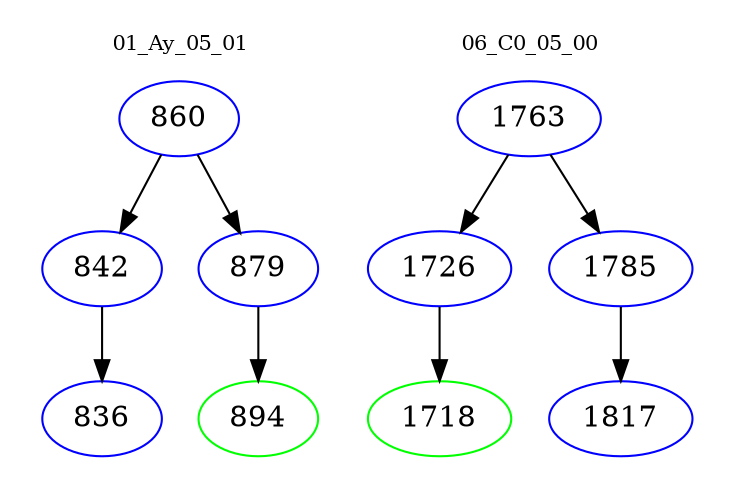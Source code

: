 digraph{
subgraph cluster_0 {
color = white
label = "01_Ay_05_01";
fontsize=10;
T0_860 [label="860", color="blue"]
T0_860 -> T0_842 [color="black"]
T0_842 [label="842", color="blue"]
T0_842 -> T0_836 [color="black"]
T0_836 [label="836", color="blue"]
T0_860 -> T0_879 [color="black"]
T0_879 [label="879", color="blue"]
T0_879 -> T0_894 [color="black"]
T0_894 [label="894", color="green"]
}
subgraph cluster_1 {
color = white
label = "06_C0_05_00";
fontsize=10;
T1_1763 [label="1763", color="blue"]
T1_1763 -> T1_1726 [color="black"]
T1_1726 [label="1726", color="blue"]
T1_1726 -> T1_1718 [color="black"]
T1_1718 [label="1718", color="green"]
T1_1763 -> T1_1785 [color="black"]
T1_1785 [label="1785", color="blue"]
T1_1785 -> T1_1817 [color="black"]
T1_1817 [label="1817", color="blue"]
}
}
